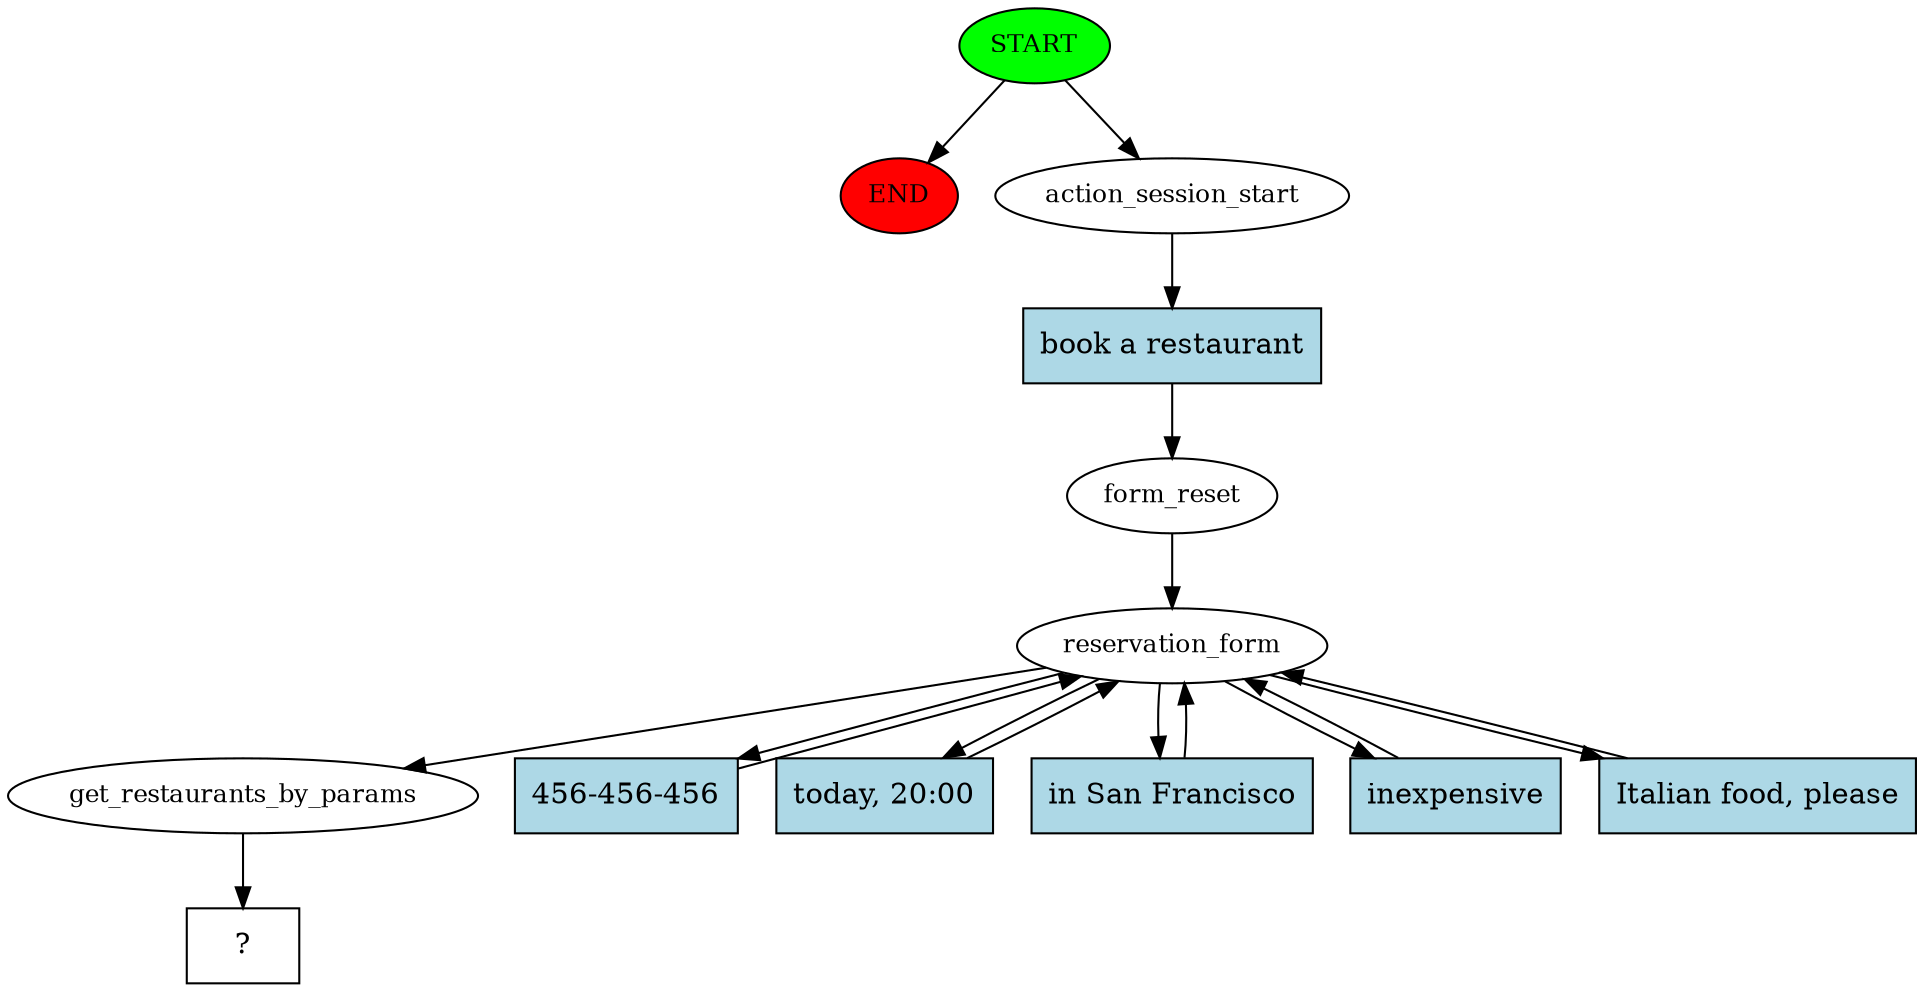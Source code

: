 digraph  {
0 [class="start active", fillcolor=green, fontsize=12, label=START, style=filled];
"-1" [class=end, fillcolor=red, fontsize=12, label=END, style=filled];
1 [class=active, fontsize=12, label=action_session_start];
2 [class=active, fontsize=12, label=form_reset];
3 [class=active, fontsize=12, label=reservation_form];
9 [class=active, fontsize=12, label=get_restaurants_by_params];
10 [class="intent dashed active", label="  ?  ", shape=rect];
11 [class="intent active", fillcolor=lightblue, label="book a restaurant", shape=rect, style=filled];
12 [class="intent active", fillcolor=lightblue, label="456-456-456", shape=rect, style=filled];
13 [class="intent active", fillcolor=lightblue, label="today, 20:00", shape=rect, style=filled];
14 [class="intent active", fillcolor=lightblue, label="in San Francisco", shape=rect, style=filled];
15 [class="intent active", fillcolor=lightblue, label=inexpensive, shape=rect, style=filled];
16 [class="intent active", fillcolor=lightblue, label="Italian food, please", shape=rect, style=filled];
0 -> "-1"  [class="", key=NONE, label=""];
0 -> 1  [class=active, key=NONE, label=""];
1 -> 11  [class=active, key=0];
2 -> 3  [class=active, key=NONE, label=""];
3 -> 9  [class=active, key=NONE, label=""];
3 -> 12  [class=active, key=0];
3 -> 13  [class=active, key=0];
3 -> 14  [class=active, key=0];
3 -> 15  [class=active, key=0];
3 -> 16  [class=active, key=0];
9 -> 10  [class=active, key=NONE, label=""];
11 -> 2  [class=active, key=0];
12 -> 3  [class=active, key=0];
13 -> 3  [class=active, key=0];
14 -> 3  [class=active, key=0];
15 -> 3  [class=active, key=0];
16 -> 3  [class=active, key=0];
}
